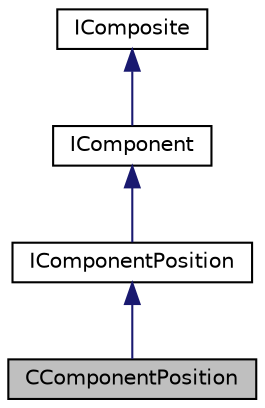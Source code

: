 digraph "CComponentPosition"
{
  edge [fontname="Helvetica",fontsize="10",labelfontname="Helvetica",labelfontsize="10"];
  node [fontname="Helvetica",fontsize="10",shape=record];
  Node1 [label="CComponentPosition",height=0.2,width=0.4,color="black", fillcolor="grey75", style="filled", fontcolor="black"];
  Node2 -> Node1 [dir="back",color="midnightblue",fontsize="10",style="solid"];
  Node2 [label="IComponentPosition",height=0.2,width=0.4,color="black", fillcolor="white", style="filled",URL="$classIComponentPosition.html",tooltip="Интерфейс компоненты позиции "];
  Node3 -> Node2 [dir="back",color="midnightblue",fontsize="10",style="solid"];
  Node3 [label="IComponent",height=0.2,width=0.4,color="black", fillcolor="white", style="filled",URL="$classIComponent.html",tooltip="Интерфейс компоненты "];
  Node4 -> Node3 [dir="back",color="midnightblue",fontsize="10",style="solid"];
  Node4 [label="IComposite",height=0.2,width=0.4,color="black", fillcolor="white", style="filled",URL="$classIComposite.html",tooltip="Класс IComposite Объекты Game, Player, Point, Tower, Component являются наследниками компоновщика..."];
}
